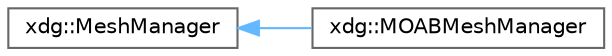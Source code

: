 digraph "Graphical Class Hierarchy"
{
 // LATEX_PDF_SIZE
  bgcolor="transparent";
  edge [fontname=Helvetica,fontsize=10,labelfontname=Helvetica,labelfontsize=10];
  node [fontname=Helvetica,fontsize=10,shape=box,height=0.2,width=0.4];
  rankdir="LR";
  Node0 [id="Node000000",label="xdg::MeshManager",height=0.2,width=0.4,color="grey40", fillcolor="white", style="filled",URL="$classxdg_1_1MeshManager.html",tooltip=" "];
  Node0 -> Node1 [id="edge5_Node000000_Node000001",dir="back",color="steelblue1",style="solid",tooltip=" "];
  Node1 [id="Node000001",label="xdg::MOABMeshManager",height=0.2,width=0.4,color="grey40", fillcolor="white", style="filled",URL="$classxdg_1_1MOABMeshManager.html",tooltip=" "];
}
